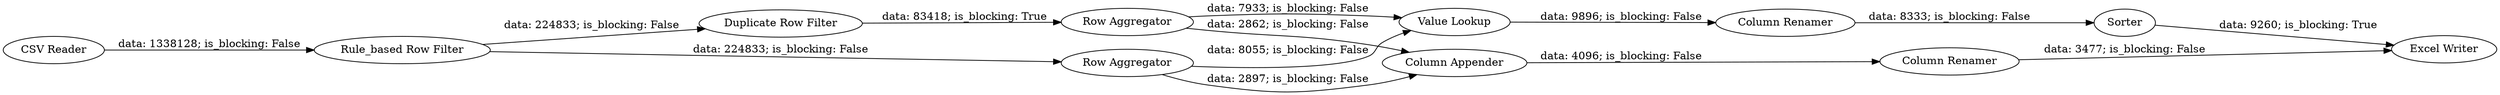 digraph {
	"7508377238617807092_8" [label="Column Renamer"]
	"7508377238617807092_6" [label="Value Lookup"]
	"7508377238617807092_10" [label=Sorter]
	"7508377238617807092_12" [label="Excel Writer"]
	"7508377238617807092_7" [label="Column Appender"]
	"7508377238617807092_4" [label="Duplicate Row Filter"]
	"7508377238617807092_1" [label="CSV Reader"]
	"7508377238617807092_9" [label="Column Renamer"]
	"7508377238617807092_5" [label="Row Aggregator"]
	"7508377238617807092_3" [label="Row Aggregator"]
	"7508377238617807092_2" [label="Rule_based Row Filter"]
	"7508377238617807092_7" -> "7508377238617807092_9" [label="data: 4096; is_blocking: False"]
	"7508377238617807092_8" -> "7508377238617807092_10" [label="data: 8333; is_blocking: False"]
	"7508377238617807092_4" -> "7508377238617807092_5" [label="data: 83418; is_blocking: True"]
	"7508377238617807092_2" -> "7508377238617807092_4" [label="data: 224833; is_blocking: False"]
	"7508377238617807092_5" -> "7508377238617807092_6" [label="data: 7933; is_blocking: False"]
	"7508377238617807092_2" -> "7508377238617807092_3" [label="data: 224833; is_blocking: False"]
	"7508377238617807092_6" -> "7508377238617807092_8" [label="data: 9896; is_blocking: False"]
	"7508377238617807092_3" -> "7508377238617807092_7" [label="data: 2897; is_blocking: False"]
	"7508377238617807092_10" -> "7508377238617807092_12" [label="data: 9260; is_blocking: True"]
	"7508377238617807092_3" -> "7508377238617807092_6" [label="data: 8055; is_blocking: False"]
	"7508377238617807092_9" -> "7508377238617807092_12" [label="data: 3477; is_blocking: False"]
	"7508377238617807092_5" -> "7508377238617807092_7" [label="data: 2862; is_blocking: False"]
	"7508377238617807092_1" -> "7508377238617807092_2" [label="data: 1338128; is_blocking: False"]
	rankdir=LR
}
